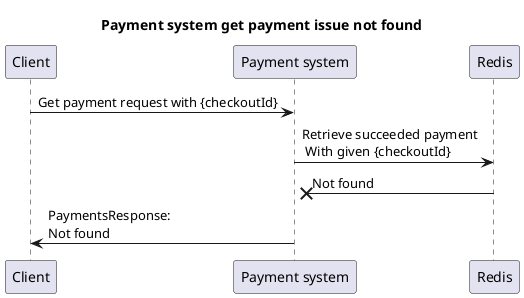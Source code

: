 @startuml
title Payment system get payment issue not found

Client -> "Payment system": Get payment request with {checkoutId}
"Payment system" -> "Redis": Retrieve succeeded payment\n With given {checkoutId}
"Redis" ->x "Payment system": Not found
"Payment system" -> Client: PaymentsResponse: \nNot found
@enduml

